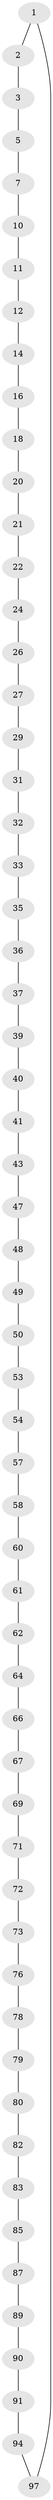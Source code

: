 // original degree distribution, {2: 1.0}
// Generated by graph-tools (version 1.1) at 2025/20/03/04/25 18:20:18]
// undirected, 59 vertices, 59 edges
graph export_dot {
graph [start="1"]
  node [color=gray90,style=filled];
  1;
  2;
  3 [super="+4"];
  5 [super="+6"];
  7 [super="+8"];
  10;
  11;
  12 [super="+13"];
  14 [super="+15"];
  16 [super="+17"];
  18 [super="+19"];
  20;
  21;
  22 [super="+23"];
  24 [super="+25"];
  26;
  27 [super="+28"];
  29 [super="+30"];
  31;
  32;
  33 [super="+34"];
  35;
  36;
  37 [super="+38"];
  39;
  40;
  41 [super="+42"];
  43 [super="+44"];
  47;
  48;
  49;
  50 [super="+51"];
  53;
  54 [super="+55"];
  57;
  58 [super="+59"];
  60;
  61;
  62 [super="+63"];
  64 [super="+65"];
  66;
  67 [super="+68"];
  69 [super="+70"];
  71;
  72;
  73 [super="+74"];
  76 [super="+77"];
  78;
  79;
  80 [super="+81"];
  82;
  83 [super="+84"];
  85 [super="+86"];
  87 [super="+88"];
  89;
  90;
  91 [super="+92"];
  94 [super="+95"];
  97 [super="+98"];
  1 -- 2;
  1 -- 97;
  2 -- 3;
  3 -- 5;
  5 -- 7;
  7 -- 10;
  10 -- 11;
  11 -- 12;
  12 -- 14;
  14 -- 16;
  16 -- 18;
  18 -- 20;
  20 -- 21;
  21 -- 22;
  22 -- 24;
  24 -- 26;
  26 -- 27;
  27 -- 29;
  29 -- 31;
  31 -- 32;
  32 -- 33;
  33 -- 35;
  35 -- 36;
  36 -- 37;
  37 -- 39;
  39 -- 40;
  40 -- 41;
  41 -- 43;
  43 -- 47;
  47 -- 48;
  48 -- 49;
  49 -- 50;
  50 -- 53;
  53 -- 54;
  54 -- 57;
  57 -- 58;
  58 -- 60;
  60 -- 61;
  61 -- 62;
  62 -- 64;
  64 -- 66;
  66 -- 67;
  67 -- 69;
  69 -- 71;
  71 -- 72;
  72 -- 73;
  73 -- 76;
  76 -- 78;
  78 -- 79;
  79 -- 80;
  80 -- 82;
  82 -- 83;
  83 -- 85;
  85 -- 87;
  87 -- 89;
  89 -- 90;
  90 -- 91;
  91 -- 94;
  94 -- 97;
}
